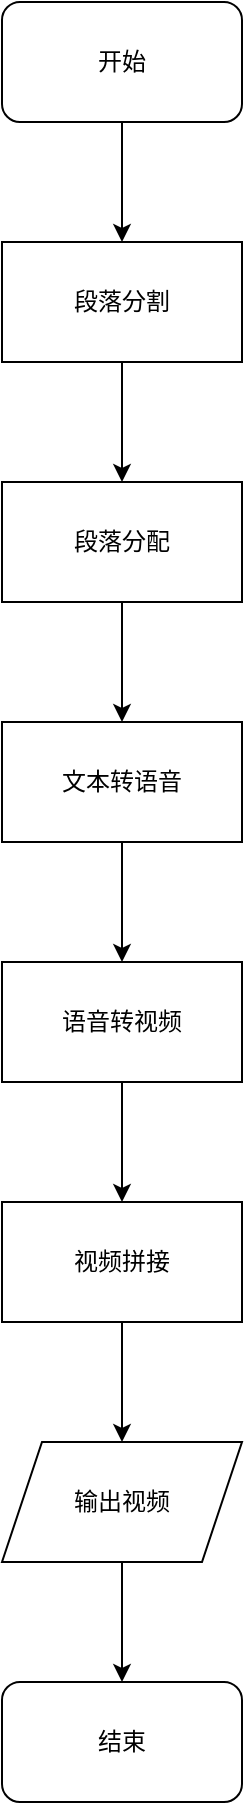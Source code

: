 <mxfile version="24.8.0">
  <diagram name="第 1 页" id="HiprfOEvV31N5aknnib_">
    <mxGraphModel dx="1350" dy="1246" grid="1" gridSize="10" guides="1" tooltips="1" connect="1" arrows="1" fold="1" page="1" pageScale="1" pageWidth="827" pageHeight="1169" math="0" shadow="0">
      <root>
        <mxCell id="0" />
        <mxCell id="1" parent="0" />
        <mxCell id="3JvH8Lyk-La8EToQ8ScC-10" style="edgeStyle=orthogonalEdgeStyle;rounded=0;orthogonalLoop=1;jettySize=auto;html=1;exitX=0.5;exitY=1;exitDx=0;exitDy=0;entryX=0.5;entryY=0;entryDx=0;entryDy=0;" edge="1" parent="1" source="3JvH8Lyk-La8EToQ8ScC-1" target="3JvH8Lyk-La8EToQ8ScC-2">
          <mxGeometry relative="1" as="geometry" />
        </mxCell>
        <mxCell id="3JvH8Lyk-La8EToQ8ScC-1" value="开始" style="rounded=1;whiteSpace=wrap;html=1;" vertex="1" parent="1">
          <mxGeometry x="240" y="80" width="120" height="60" as="geometry" />
        </mxCell>
        <mxCell id="3JvH8Lyk-La8EToQ8ScC-11" style="edgeStyle=orthogonalEdgeStyle;rounded=0;orthogonalLoop=1;jettySize=auto;html=1;exitX=0.5;exitY=1;exitDx=0;exitDy=0;entryX=0.5;entryY=0;entryDx=0;entryDy=0;" edge="1" parent="1" source="3JvH8Lyk-La8EToQ8ScC-2" target="3JvH8Lyk-La8EToQ8ScC-3">
          <mxGeometry relative="1" as="geometry" />
        </mxCell>
        <mxCell id="3JvH8Lyk-La8EToQ8ScC-2" value="段落分割" style="rounded=0;whiteSpace=wrap;html=1;" vertex="1" parent="1">
          <mxGeometry x="240" y="200" width="120" height="60" as="geometry" />
        </mxCell>
        <mxCell id="3JvH8Lyk-La8EToQ8ScC-12" style="edgeStyle=orthogonalEdgeStyle;rounded=0;orthogonalLoop=1;jettySize=auto;html=1;exitX=0.5;exitY=1;exitDx=0;exitDy=0;entryX=0.5;entryY=0;entryDx=0;entryDy=0;" edge="1" parent="1" source="3JvH8Lyk-La8EToQ8ScC-3" target="3JvH8Lyk-La8EToQ8ScC-4">
          <mxGeometry relative="1" as="geometry" />
        </mxCell>
        <mxCell id="3JvH8Lyk-La8EToQ8ScC-3" value="段落分配" style="rounded=0;whiteSpace=wrap;html=1;" vertex="1" parent="1">
          <mxGeometry x="240" y="320" width="120" height="60" as="geometry" />
        </mxCell>
        <mxCell id="3JvH8Lyk-La8EToQ8ScC-13" style="edgeStyle=orthogonalEdgeStyle;rounded=0;orthogonalLoop=1;jettySize=auto;html=1;exitX=0.5;exitY=1;exitDx=0;exitDy=0;" edge="1" parent="1" source="3JvH8Lyk-La8EToQ8ScC-4" target="3JvH8Lyk-La8EToQ8ScC-5">
          <mxGeometry relative="1" as="geometry" />
        </mxCell>
        <mxCell id="3JvH8Lyk-La8EToQ8ScC-4" value="文本转语音" style="rounded=0;whiteSpace=wrap;html=1;" vertex="1" parent="1">
          <mxGeometry x="240" y="440" width="120" height="60" as="geometry" />
        </mxCell>
        <mxCell id="3JvH8Lyk-La8EToQ8ScC-14" style="edgeStyle=orthogonalEdgeStyle;rounded=0;orthogonalLoop=1;jettySize=auto;html=1;exitX=0.5;exitY=1;exitDx=0;exitDy=0;entryX=0.5;entryY=0;entryDx=0;entryDy=0;" edge="1" parent="1" source="3JvH8Lyk-La8EToQ8ScC-5" target="3JvH8Lyk-La8EToQ8ScC-6">
          <mxGeometry relative="1" as="geometry" />
        </mxCell>
        <mxCell id="3JvH8Lyk-La8EToQ8ScC-5" value="语音转视频" style="rounded=0;whiteSpace=wrap;html=1;" vertex="1" parent="1">
          <mxGeometry x="240" y="560" width="120" height="60" as="geometry" />
        </mxCell>
        <mxCell id="3JvH8Lyk-La8EToQ8ScC-15" style="edgeStyle=orthogonalEdgeStyle;rounded=0;orthogonalLoop=1;jettySize=auto;html=1;exitX=0.5;exitY=1;exitDx=0;exitDy=0;entryX=0.5;entryY=0;entryDx=0;entryDy=0;" edge="1" parent="1" source="3JvH8Lyk-La8EToQ8ScC-6" target="3JvH8Lyk-La8EToQ8ScC-8">
          <mxGeometry relative="1" as="geometry" />
        </mxCell>
        <mxCell id="3JvH8Lyk-La8EToQ8ScC-6" value="视频拼接" style="rounded=0;whiteSpace=wrap;html=1;" vertex="1" parent="1">
          <mxGeometry x="240" y="680" width="120" height="60" as="geometry" />
        </mxCell>
        <mxCell id="3JvH8Lyk-La8EToQ8ScC-16" style="edgeStyle=orthogonalEdgeStyle;rounded=0;orthogonalLoop=1;jettySize=auto;html=1;exitX=0.5;exitY=1;exitDx=0;exitDy=0;entryX=0.5;entryY=0;entryDx=0;entryDy=0;" edge="1" parent="1" source="3JvH8Lyk-La8EToQ8ScC-8" target="3JvH8Lyk-La8EToQ8ScC-9">
          <mxGeometry relative="1" as="geometry" />
        </mxCell>
        <mxCell id="3JvH8Lyk-La8EToQ8ScC-8" value="输出视频" style="shape=parallelogram;perimeter=parallelogramPerimeter;whiteSpace=wrap;html=1;fixedSize=1;" vertex="1" parent="1">
          <mxGeometry x="240" y="800" width="120" height="60" as="geometry" />
        </mxCell>
        <mxCell id="3JvH8Lyk-La8EToQ8ScC-9" value="结束" style="rounded=1;whiteSpace=wrap;html=1;" vertex="1" parent="1">
          <mxGeometry x="240" y="920" width="120" height="60" as="geometry" />
        </mxCell>
      </root>
    </mxGraphModel>
  </diagram>
</mxfile>
